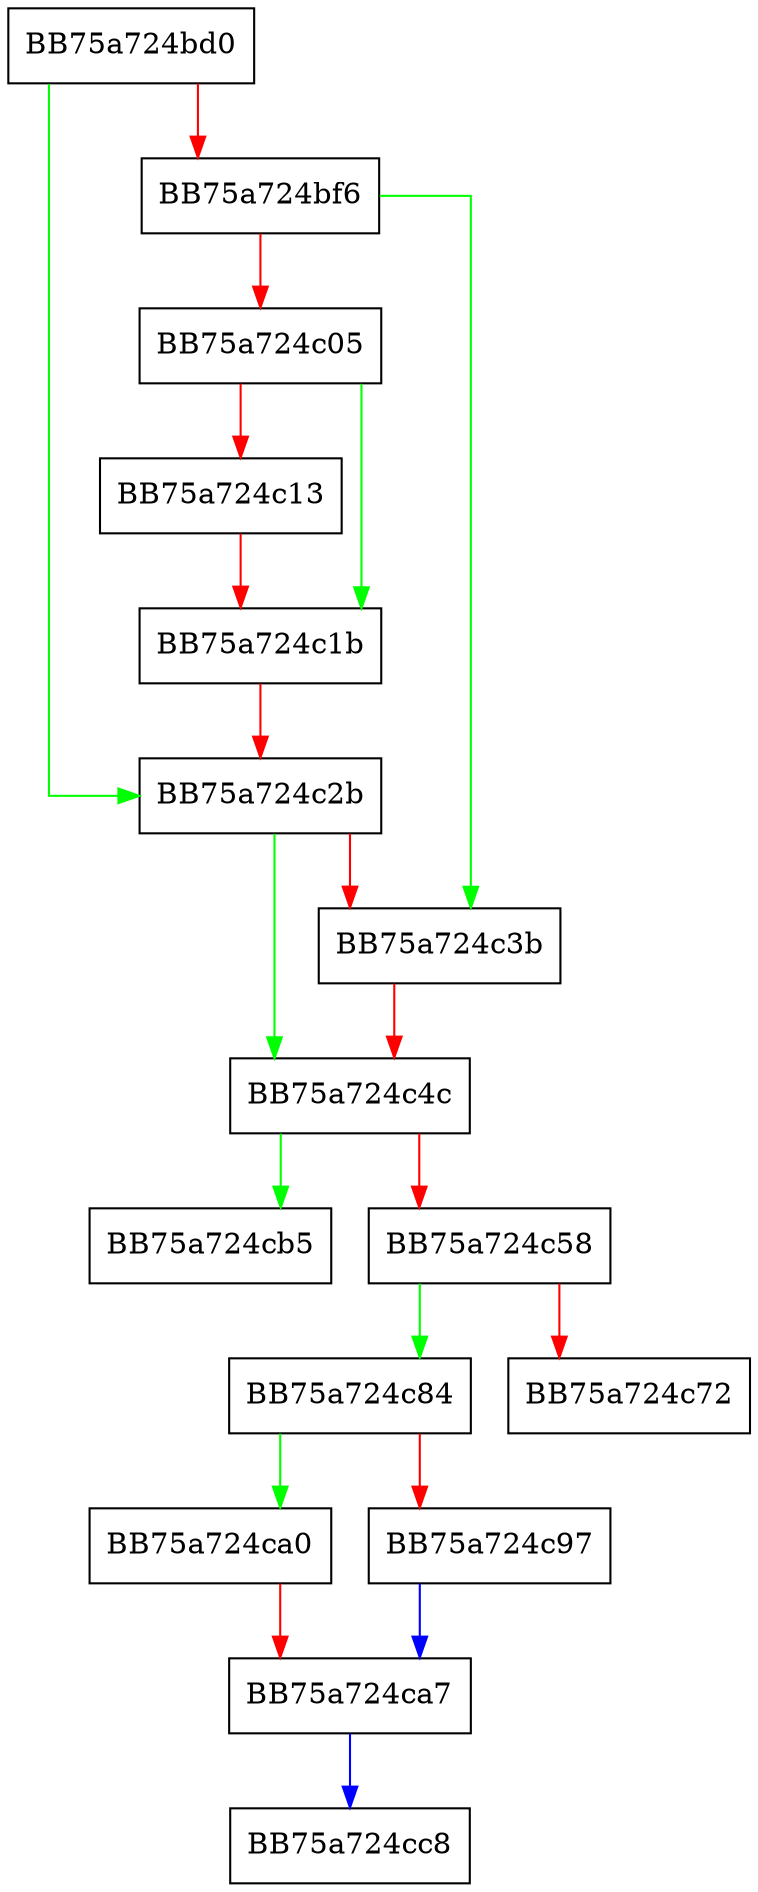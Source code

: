 digraph DecodeAsn1 {
  node [shape="box"];
  graph [splines=ortho];
  BB75a724bd0 -> BB75a724c2b [color="green"];
  BB75a724bd0 -> BB75a724bf6 [color="red"];
  BB75a724bf6 -> BB75a724c3b [color="green"];
  BB75a724bf6 -> BB75a724c05 [color="red"];
  BB75a724c05 -> BB75a724c1b [color="green"];
  BB75a724c05 -> BB75a724c13 [color="red"];
  BB75a724c13 -> BB75a724c1b [color="red"];
  BB75a724c1b -> BB75a724c2b [color="red"];
  BB75a724c2b -> BB75a724c4c [color="green"];
  BB75a724c2b -> BB75a724c3b [color="red"];
  BB75a724c3b -> BB75a724c4c [color="red"];
  BB75a724c4c -> BB75a724cb5 [color="green"];
  BB75a724c4c -> BB75a724c58 [color="red"];
  BB75a724c58 -> BB75a724c84 [color="green"];
  BB75a724c58 -> BB75a724c72 [color="red"];
  BB75a724c84 -> BB75a724ca0 [color="green"];
  BB75a724c84 -> BB75a724c97 [color="red"];
  BB75a724c97 -> BB75a724ca7 [color="blue"];
  BB75a724ca0 -> BB75a724ca7 [color="red"];
  BB75a724ca7 -> BB75a724cc8 [color="blue"];
}